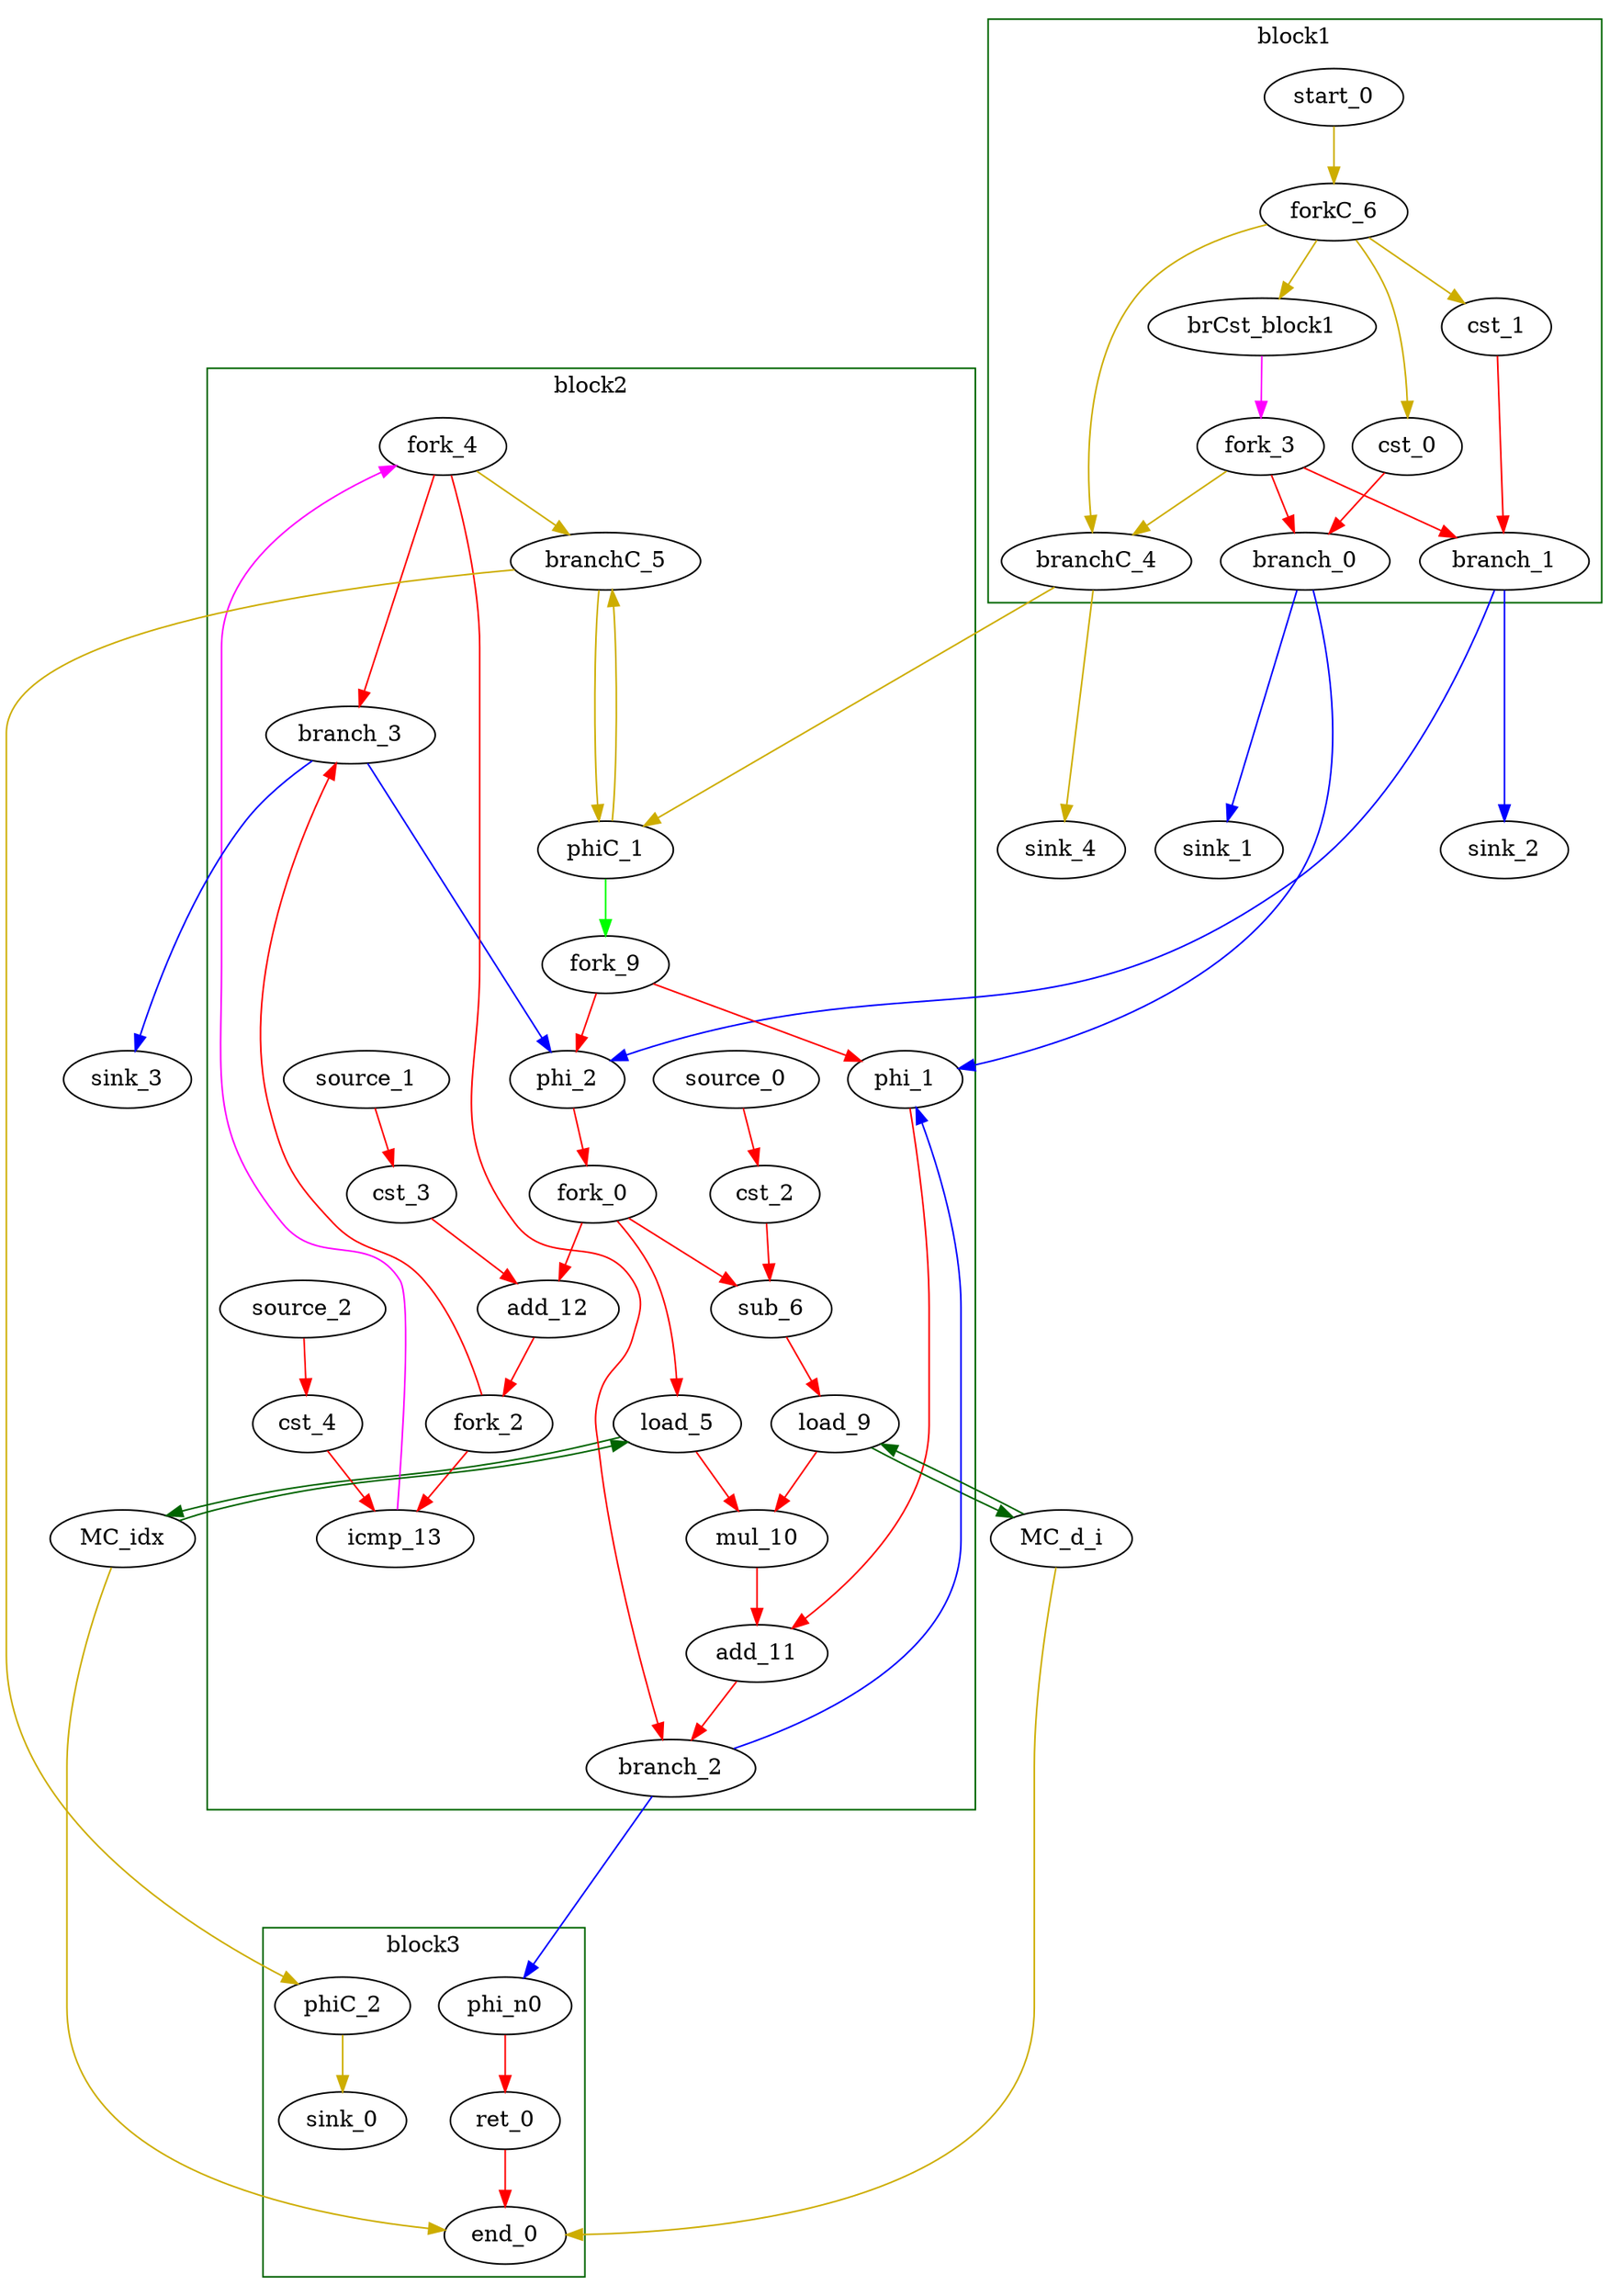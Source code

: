 Digraph G {
	splines=spline;
//DHLS version: 0.1.1" [shape = "none" pos = "20,20!"]
		"brCst_block1" [type = "Constant", bbID= 1, in = "in1:1", out = "out1:1", value = "0x1"];
		"cst_0" [type = "Constant", bbID= 1, in = "in1:32", out = "out1:32", value = "0x00000000"];
		"phi_1" [type = "Mux", bbID= 2, in = "in1?:1 in2:32 in3:32 ", out = "out1:32", delay=0.366];
		"cst_1" [type = "Constant", bbID= 1, in = "in1:32", out = "out1:32", value = "0x00000000"];
		"phi_2" [type = "Mux", bbID= 2, in = "in1?:1 in2:32 in3:32 ", out = "out1:32", delay=0.366];
		"load_5" [type = "Operator", bbID= 2, op = "mc_load_op", bbID= 2, portId= 0, in = "in1:32 in2:32", out = "out1:32 out2:32 ", delay=0.000, latency=2, II=1];
		"cst_2" [type = "Constant", bbID= 2, in = "in1:32", out = "out1:32", value = "0x000003E7"];
		"sub_6" [type = "Operator", bbID= 2, op = "sub_op", in = "in1:32 in2:32 ", out = "out1:32 ", delay=1.693, latency=0, II=1];
		"load_9" [type = "Operator", bbID= 2, op = "mc_load_op", bbID= 2, portId= 0, in = "in1:32 in2:32", out = "out1:32 out2:32 ", delay=0.000, latency=2, II=1];
		"mul_10" [type = "Operator", bbID= 2, op = "mul_op", in = "in1:32 in2:32 ", out = "out1:32 ", delay=0.000, latency=4, II=1];
		"add_11" [type = "Operator", bbID= 2, op = "add_op", in = "in1:32 in2:32 ", out = "out1:32 ", delay=1.693, latency=0, II=1];
		"cst_3" [type = "Constant", bbID= 2, in = "in1:32", out = "out1:32", value = "0x00000001"];
		"add_12" [type = "Operator", bbID= 2, op = "add_op", in = "in1:32 in2:32 ", out = "out1:32 ", delay=1.693, latency=0, II=1];
		"cst_4" [type = "Constant", bbID= 2, in = "in1:32", out = "out1:32", value = "0x000003E8"];
		"icmp_13" [type = "Operator", bbID= 2, op = "icmp_ult_op", in = "in1:32 in2:32 ", out = "out1:1 ", delay=1.530, latency=0, II=1];
		"ret_0" [type = "Operator", bbID= 3, op = "ret_op", in = "in1:32 ", out = "out1:32 ", delay=0.000, latency=0, II=1];
		"phi_n0" [type = "Merge", bbID= 3, in = "in1:32 ", out = "out1:32", delay=0.000];
		"fork_0" [type = "Fork", bbID= 2, in = "in1:32", out = "out1:32 out2:32 out3:32 "];
		"fork_2" [type = "Fork", bbID= 2, in = "in1:32", out = "out1:32 out2:32 "];
		"branch_0" [type = "Branch", bbID= 1,  in = "in1:32 in2?:1", out = "out1+:32 out2-:32"];
		"branch_1" [type = "Branch", bbID= 1,  in = "in1:32 in2?:1", out = "out1+:32 out2-:32"];
		"fork_3" [type = "Fork", bbID= 1, in = "in1:1", out = "out1:1 out2:1 out3:1 "];
		"branch_2" [type = "Branch", bbID= 2,  in = "in1:32 in2?:1", out = "out1+:32 out2-:32"];
		"branch_3" [type = "Branch", bbID= 2,  in = "in1:32 in2?:1", out = "out1+:32 out2-:32"];
		"fork_4" [type = "Fork", bbID= 2, in = "in1:1", out = "out1:1 out2:1 out3:1 "];
		"MC_idx" [type = "MC", bbID= 0, in = "in1:32*l0a ", out = "out1:32*l0d out2:0*e ", memory = "idx", bbcount = 0, ldcount = 1, stcount = 0];
		"MC_d_i" [type = "MC", bbID= 0, in = "in1:32*l0a ", out = "out1:32*l0d out2:0*e ", memory = "d_i", bbcount = 0, ldcount = 1, stcount = 0];
		"end_0" [type = "Exit", bbID= 0, in = "in1:0*e in2:0*e in3:32 ", out = "out1:32"];
		"start_0" [type = "Entry", control= "true", bbID= 1, in = "in1:0", out = "out1:0"];
		"forkC_6" [type = "Fork", bbID= 1, in = "in1:0", out = "out1:0 out2:0 out3:0 out4:0 "];
		"branchC_4" [type = "Branch", bbID= 1,  in = "in1:0 in2?:1", out = "out1+:0 out2-:0"];
		"phiC_1" [type = "CntrlMerge", bbID= 2, in = "in1:0 in2:0 ", out = "out1:0 out2?:1", delay=0.166];
		"branchC_5" [type = "Branch", bbID= 2,  in = "in1:0 in2?:1", out = "out1+:0 out2-:0"];
		"phiC_2" [type = "Merge", bbID= 3, in = "in1:0 ", out = "out1:0", delay=0.166];
		"sink_0" [type = "Sink", bbID= 0, in = "in1:0"];
		"sink_1" [type = "Sink", bbID= 0, in = "in1:32"];
		"sink_2" [type = "Sink", bbID= 0, in = "in1:32"];
		"sink_3" [type = "Sink", bbID= 0, in = "in1:32"];
		"sink_4" [type = "Sink", bbID= 0, in = "in1:0"];
		"source_0" [type = "Source", bbID= 2, out = "out1:32"];
		"source_1" [type = "Source", bbID= 2, out = "out1:32"];
		"source_2" [type = "Source", bbID= 2, out = "out1:32"];
		"fork_9" [type = "Fork", bbID= 2, in = "in1:1", out = "out1:1 out2:1 "];

		//take 2
		"load_5" -> "MC_idx" [color = "darkgreen", mem_address = "true", from = "out2", to = "in1"];
		"MC_idx" -> "load_5" [color = "darkgreen", mem_address = "false", from = "out1", to = "in1"];
		"load_9" -> "MC_d_i" [color = "darkgreen", mem_address = "true", from = "out2", to = "in1"];
		"MC_d_i" -> "load_9" [color = "darkgreen", mem_address = "false", from = "out1", to = "in1"];
		"MC_idx" -> "end_0" [color = "gold3", from = "out2", to = "in1"];
		"MC_d_i" -> "end_0" [color = "gold3", from = "out2", to = "in2"];
	
	//take 4
	subgraph cluster_0 {
	color = "darkgreen";
		label = "block1";

		"brCst_block1" -> "fork_3" [color = "magenta", from = "out1", to = "in1"];
		"cst_0" -> "branch_0" [color = "red", from = "out1", to = "in1"];
		"cst_1" -> "branch_1" [color = "red", from = "out1", to = "in1"];
		"fork_3" -> "branch_1" [color = "red", from = "out1", to = "in2"];
		"fork_3" -> "branch_0" [color = "red", from = "out2", to = "in2"];
		"fork_3" -> "branchC_4" [color = "gold3", from = "out3", to = "in2"];
		"start_0" -> "forkC_6" [color = "gold3", from = "out1", to = "in1"];
		"forkC_6" -> "cst_0" [color = "gold3", from = "out1", to = "in1"];
		"forkC_6" -> "cst_1" [color = "gold3", from = "out2", to = "in1"];
		"forkC_6" -> "branchC_4" [color = "gold3", from = "out3", to = "in1"];
		"forkC_6" -> "brCst_block1" [color = "gold3", from = "out4", to = "in1"];
	}

	//take 5
		"branch_0" -> "phi_1" [color = "blue", minlen = 3, from = "out1", to = "in2"];
		"branch_0" -> "sink_1" [color = "blue", minlen = 3, from = "out2", to = "in1"];
		"branch_1" -> "phi_2" [color = "blue", minlen = 3, from = "out1", to = "in2"];
		"branch_1" -> "sink_2" [color = "blue", minlen = 3, from = "out2", to = "in1"];
		"branchC_4" -> "phiC_1" [color = "gold3", minlen = 3, from = "out1", to = "in1"];
		"branchC_4" -> "sink_4" [color = "gold3", minlen = 3, from = "out2", to = "in1"];
	subgraph cluster_1 {

	//take 6
	color = "darkgreen";
		label = "block2";
		"phi_1" -> "add_11" [color = "red", from = "out1", to = "in1"];
		"phi_2" -> "fork_0" [color = "red", from = "out1", to = "in1"];
		"load_5" -> "mul_10" [color = "red", from = "out1", to = "in1"];
		"cst_2" -> "sub_6" [color = "red", from = "out1", to = "in1"];
		"sub_6" -> "load_9" [color = "red", from = "out1", to = "in2"];
		"load_9" -> "mul_10" [color = "red", from = "out1", to = "in2"];
		"mul_10" -> "add_11" [color = "red", from = "out1", to = "in2"];
		"add_11" -> "branch_2" [color = "red", from = "out1", to = "in1"];
		"cst_3" -> "add_12" [color = "red", from = "out1", to = "in2"];
		"add_12" -> "fork_2" [color = "red", from = "out1", to = "in1"];
		"cst_4" -> "icmp_13" [color = "red", from = "out1", to = "in2"];

		"icmp_13" -> "fork_4" [color = "magenta", from = "out1", to = "in1"];
		"fork_0" -> "sub_6" [color = "red", from = "out1", to = "in2"];
		"fork_0" -> "add_12" [color = "red", from = "out2", to = "in1"];
		"fork_0" -> "load_5" [color = "red", from = "out3", to = "in2"];
		"fork_2" -> "icmp_13" [color = "red", from = "out1", to = "in1"];
		"fork_2" -> "branch_3" [color = "red", from = "out2", to = "in1"];
		"fork_4" -> "branch_3" [color = "red", from = "out1", to = "in2"];
		"fork_4" -> "branch_2" [color = "red", from = "out2", to = "in2"];
		"fork_4" -> "branchC_5" [color = "gold3", from = "out3", to = "in2"];
		"phiC_1" -> "fork_9" [color = "green", from = "out2", to = "in1"];
		"phiC_1" -> "branchC_5" [color = "gold3", from = "out1", to = "in1"];
		"source_0" -> "cst_2" [color = "red", from = "out1", to = "in1"];
		"source_1" -> "cst_3" [color = "red", from = "out1", to = "in1"];
		"source_2" -> "cst_4" [color = "red", from = "out1", to = "in1"];
		"fork_9" -> "phi_1" [color = "red", from = "out1", to = "in1"];
		"fork_9" -> "phi_2" [color = "red", from = "out2", to = "in1"];
	}

	//take 3
		"branch_2" -> "phi_1" [color = "blue", minlen = 3, from = "out1", to = "in3"];

		/////////////////////////
		"branch_2" -> "phi_n0" [color = "blue", minlen = 3, from = "out2", to = "in1"]; //This causing errors
		//////////////////////////

		"branch_3" -> "phi_2" [color = "blue", minlen = 3, from = "out1", to = "in3"];
		"branch_3" -> "sink_3" [color = "blue", minlen = 3, from = "out2", to = "in1"];
		"branchC_5" -> "phiC_1" [color = "gold3", minlen = 3, from = "out1", to = "in2"];
		"branchC_5" -> "phiC_2" [color = "gold3", minlen = 3, from = "out2", to = "in1"];
	
	//take 1
	subgraph cluster_2 {
	color = "darkgreen";
		label = "block3";
		"ret_0" -> "end_0" [color = "red", from = "out1", to = "in3"];
		"phi_n0" -> "ret_0" [color = "red", from = "out1", to = "in1"];
		"phiC_2" -> "sink_0" [color = "gold3", from = "out1", to = "in1"];
	}
}